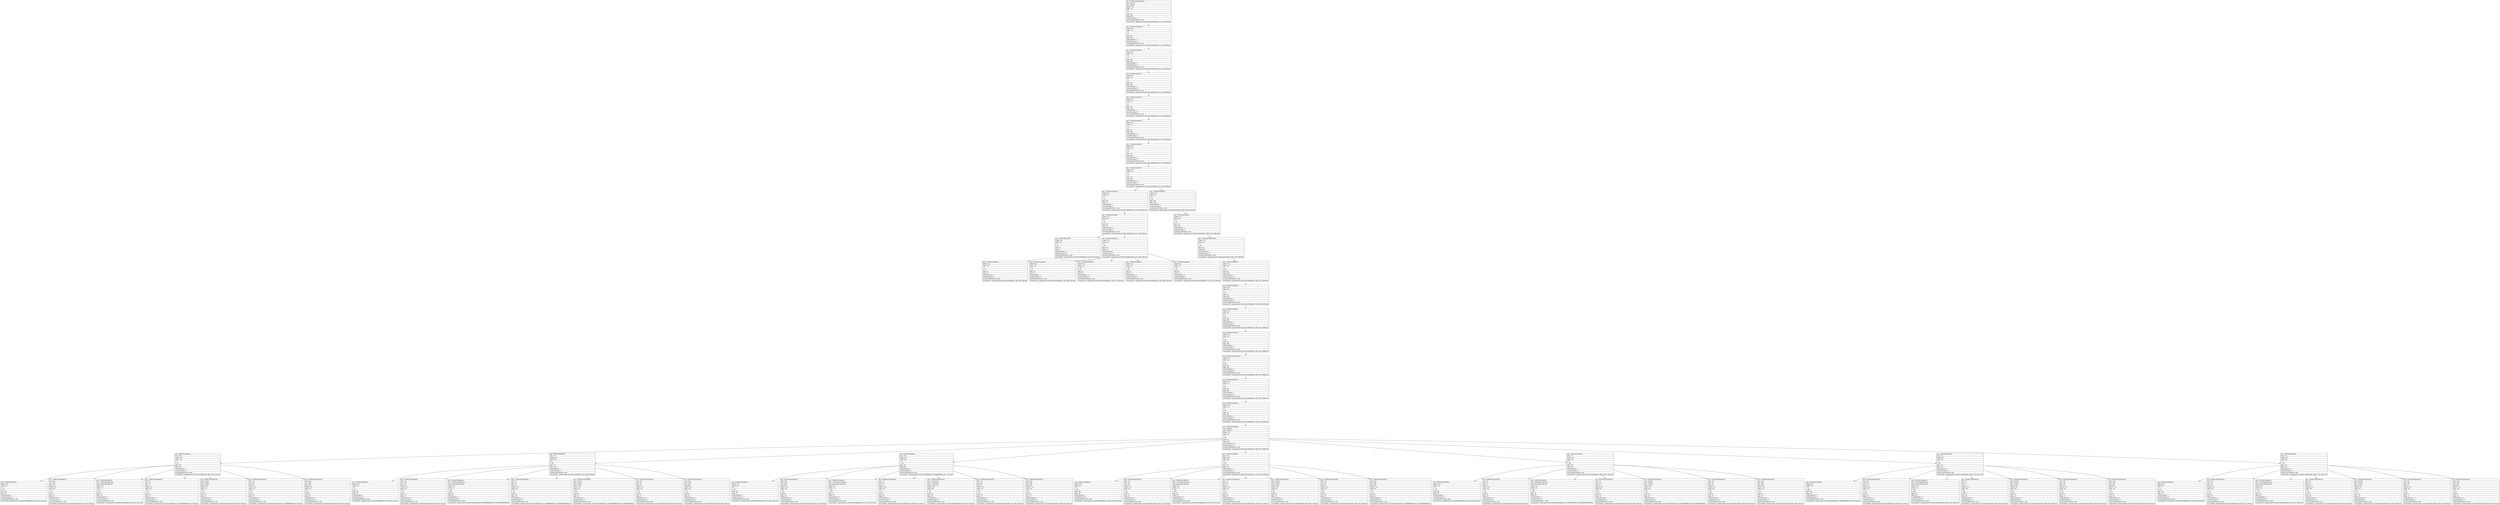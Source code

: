 digraph Layout {

	node [shape=record fontname=Arial];

	0	[label="{type = XCUIElementTypeApplication\l|name = My tasks\l|label = My tasks\l|enabled = true\l|visible = true\l|x = 0\l|y = 0\l|width = 414\l|height = 896\l|numberOfChildren = 2\l|eventGeneratedOnElement = false \l|screenshotPath = outputs/android-to-ios/myTask-edit/S0/pngs/0.0_0.0_1242.0_2688.0.png\l}"]
	1	[label="{type = XCUIElementTypeWindow\l|enabled = true\l|visible = true\l|x = 0\l|y = 0\l|width = 414\l|height = 896\l|numberOfChildren = 1\l|numInParentLayout = 0\l|eventGeneratedOnElement = false \l|screenshotPath = outputs/android-to-ios/myTask-edit/S0/pngs/0.0_0.0_1242.0_2688.0.png\l}"]
	2	[label="{type = XCUIElementTypeOther\l|enabled = true\l|visible = true\l|x = 0\l|y = 0\l|width = 414\l|height = 896\l|numberOfChildren = 1\l|numInParentLayout = 0\l|eventGeneratedOnElement = false \l|screenshotPath = outputs/android-to-ios/myTask-edit/S0/pngs/0.0_0.0_1242.0_2688.0.png\l}"]
	3	[label="{type = XCUIElementTypeOther\l|enabled = true\l|visible = true\l|x = 0\l|y = 0\l|width = 414\l|height = 896\l|numberOfChildren = 1\l|numInParentLayout = 0\l|eventGeneratedOnElement = false \l|screenshotPath = outputs/android-to-ios/myTask-edit/S0/pngs/0.0_0.0_1242.0_2688.0.png\l}"]
	4	[label="{type = XCUIElementTypeOther\l|enabled = true\l|visible = true\l|x = 0\l|y = 0\l|width = 414\l|height = 896\l|numberOfChildren = 1\l|numInParentLayout = 0\l|eventGeneratedOnElement = false \l|screenshotPath = outputs/android-to-ios/myTask-edit/S0/pngs/0.0_0.0_1242.0_2688.0.png\l}"]
	5	[label="{type = XCUIElementTypeOther\l|enabled = true\l|visible = true\l|x = 0\l|y = 0\l|width = 414\l|height = 896\l|numberOfChildren = 1\l|numInParentLayout = 0\l|eventGeneratedOnElement = false \l|screenshotPath = outputs/android-to-ios/myTask-edit/S0/pngs/0.0_0.0_1242.0_2688.0.png\l}"]
	6	[label="{type = XCUIElementTypeOther\l|enabled = true\l|visible = true\l|x = 0\l|y = 0\l|width = 414\l|height = 896\l|numberOfChildren = 1\l|numInParentLayout = 0\l|eventGeneratedOnElement = false \l|screenshotPath = outputs/android-to-ios/myTask-edit/S0/pngs/0.0_0.0_1242.0_2688.0.png\l}"]
	7	[label="{type = XCUIElementTypeOther\l|enabled = true\l|visible = true\l|x = 0\l|y = 0\l|width = 414\l|height = 896\l|numberOfChildren = 3\l|numInParentLayout = 0\l|eventGeneratedOnElement = false \l|screenshotPath = outputs/android-to-ios/myTask-edit/S0/pngs/0.0_0.0_1242.0_2688.0.png\l}"]
	8	[label="{type = XCUIElementTypeOther\l|enabled = true\l|visible = true\l|x = 0\l|y = 44\l|width = 414\l|height = 52\l|numberOfChildren = 1\l|numInParentLayout = 1\l|eventGeneratedOnElement = false \l|screenshotPath = outputs/android-to-ios/myTask-edit/S0/pngs/0.0_132.0_1242.0_288.0.png\l}"]
	9	[label="{type = XCUIElementTypeOther\l|enabled = true\l|visible = true\l|x = 0\l|y = 96\l|width = 414\l|height = 800\l|numberOfChildren = 1\l|numInParentLayout = 2\l|eventGeneratedOnElement = false \l|screenshotPath = outputs/android-to-ios/myTask-edit/S0/pngs/0.0_288.0_1242.0_2688.0.png\l}"]
	10	[label="{type = XCUIElementTypeOther\l|enabled = true\l|visible = true\l|x = 0\l|y = 44\l|width = 414\l|height = 52\l|numberOfChildren = 2\l|numInParentLayout = 0\l|eventGeneratedOnElement = false \l|screenshotPath = outputs/android-to-ios/myTask-edit/S0/pngs/0.0_132.0_1242.0_288.0.png\l}"]
	11	[label="{type = XCUIElementTypeOther\l|enabled = true\l|visible = true\l|x = 0\l|y = 96\l|width = 414\l|height = 800\l|numberOfChildren = 1\l|numInParentLayout = 0\l|eventGeneratedOnElement = false \l|screenshotPath = outputs/android-to-ios/myTask-edit/S0/pngs/0.0_288.0_1242.0_2688.0.png\l}"]
	12	[label="{type = XCUIElementTypeOther\l|enabled = true\l|visible = true\l|x = 0\l|y = 44\l|width = 83\l|height = 2\l|numberOfChildren = 0\l|numInParentLayout = 0\l|eventGeneratedOnElement = false \l|screenshotPath = outputs/android-to-ios/myTask-edit/S0/pngs/0.0_132.0_249.0_138.0.png\l}"]
	13	[label="{type = XCUIElementTypeOther\l|enabled = true\l|visible = true\l|x = 0\l|y = 44\l|width = 414\l|height = 52\l|numberOfChildren = 5\l|numInParentLayout = 1\l|eventGeneratedOnElement = false \l|screenshotPath = outputs/android-to-ios/myTask-edit/S0/pngs/0.0_132.0_1242.0_288.0.png\l}"]
	14	[label="{type = XCUIElementTypeScrollView\l|enabled = true\l|visible = true\l|x = 0\l|y = 96\l|width = 414\l|height = 800\l|numberOfChildren = 1\l|numInParentLayout = 0\l|eventGeneratedOnElement = false \l|screenshotPath = outputs/android-to-ios/myTask-edit/S0/pngs/0.0_288.0_1242.0_2688.0.png\l}"]
	15	[label="{type = XCUIElementTypeButton\l|enabled = true\l|visible = true\l|x = 0\l|y = 44\l|width = 83\l|height = 52\l|numberOfChildren = 0\l|numInParentLayout = 0\l|eventGeneratedOnElement = false \l|screenshotPath = outputs/android-to-ios/myTask-edit/S0/pngs/0.0_132.0_249.0_288.0.png\l}"]
	16	[label="{type = XCUIElementTypeButton\l|enabled = true\l|visible = true\l|x = 82\l|y = 44\l|width = 84\l|height = 52\l|numberOfChildren = 0\l|numInParentLayout = 1\l|eventGeneratedOnElement = false \l|screenshotPath = outputs/android-to-ios/myTask-edit/S0/pngs/246.0_132.0_498.0_288.0.png\l}"]
	17	[label="{type = XCUIElementTypeButton\l|enabled = true\l|visible = true\l|x = 165\l|y = 44\l|width = 84\l|height = 52\l|numberOfChildren = 0\l|numInParentLayout = 2\l|eventGeneratedOnElement = false \l|screenshotPath = outputs/android-to-ios/myTask-edit/S0/pngs/495.0_132.0_747.0_288.0.png\l}"]
	18	[label="{type = XCUIElementTypeButton\l|enabled = true\l|visible = true\l|x = 248\l|y = 44\l|width = 84\l|height = 52\l|numberOfChildren = 0\l|numInParentLayout = 3\l|eventGeneratedOnElement = false \l|screenshotPath = outputs/android-to-ios/myTask-edit/S0/pngs/744.0_132.0_996.0_288.0.png\l}"]
	19	[label="{type = XCUIElementTypeButton\l|enabled = true\l|visible = true\l|x = 331\l|y = 44\l|width = 83\l|height = 52\l|numberOfChildren = 0\l|numInParentLayout = 4\l|eventGeneratedOnElement = false \l|screenshotPath = outputs/android-to-ios/myTask-edit/S0/pngs/993.0_132.0_1242.0_288.0.png\l}"]
	20	[label="{type = XCUIElementTypeOther\l|enabled = true\l|visible = true\l|x = 0\l|y = 96\l|width = 414\l|height = 800\l|numberOfChildren = 1\l|numInParentLayout = 0\l|eventGeneratedOnElement = false \l|screenshotPath = outputs/android-to-ios/myTask-edit/S0/pngs/0.0_288.0_1242.0_2688.0.png\l}"]
	21	[label="{type = XCUIElementTypeOther\l|enabled = true\l|visible = true\l|x = 0\l|y = 96\l|width = 414\l|height = 800\l|numberOfChildren = 1\l|numInParentLayout = 0\l|eventGeneratedOnElement = false \l|screenshotPath = outputs/android-to-ios/myTask-edit/S0/pngs/0.0_288.0_1242.0_2688.0.png\l}"]
	22	[label="{type = XCUIElementTypeOther\l|enabled = true\l|visible = true\l|x = 0\l|y = 96\l|width = 414\l|height = 800\l|numberOfChildren = 1\l|numInParentLayout = 0\l|eventGeneratedOnElement = false \l|screenshotPath = outputs/android-to-ios/myTask-edit/S0/pngs/0.0_288.0_1242.0_2688.0.png\l}"]
	23	[label="{type = XCUIElementTypeOther\l|enabled = true\l|visible = true\l|x = 0\l|y = 96\l|width = 414\l|height = 800\l|numberOfChildren = 1\l|numInParentLayout = 0\l|eventGeneratedOnElement = false \l|screenshotPath = outputs/android-to-ios/myTask-edit/S0/pngs/0.0_288.0_1242.0_2688.0.png\l}"]
	24	[label="{type = XCUIElementTypeScrollView\l|enabled = true\l|visible = true\l|x = 0\l|y = 96\l|width = 414\l|height = 800\l|numberOfChildren = 1\l|numInParentLayout = 0\l|eventGeneratedOnElement = false \l|screenshotPath = outputs/android-to-ios/myTask-edit/S0/pngs/0.0_288.0_1242.0_2688.0.png\l}"]
	25	[label="{type = XCUIElementTypeOther\l|enabled = true\l|visible = true\l|x = 0\l|y = 96\l|width = 414\l|height = 800\l|numberOfChildren = 1\l|numInParentLayout = 0\l|eventGeneratedOnElement = false \l|screenshotPath = outputs/android-to-ios/myTask-edit/S0/pngs/0.0_288.0_1242.0_2688.0.png\l}"]
	26	[label="{type = XCUIElementTypeOther\l|enabled = true\l|visible = true\l|x = 0\l|y = 96\l|width = 414\l|height = 800\l|numberOfChildren = 2\l|numInParentLayout = 0\l|eventGeneratedOnElement = false \l|screenshotPath = outputs/android-to-ios/myTask-edit/S0/pngs/0.0_288.0_1242.0_2688.0.png\l}"]
	27	[label="{type = XCUIElementTypeTable\l|name = Empty list\l|label = Empty list\l|enabled = true\l|visible = true\l|x = 0\l|y = 96\l|width = 414\l|height = 766\l|numberOfChildren = 56\l|numInParentLayout = 0\l|eventGeneratedOnElement = false \l|screenshotPath = outputs/android-to-ios/myTask-edit/S0/pngs/0.0_288.0_1242.0_2586.0.png\l}"]
	28	[label="{type = XCUIElementTypeOther\l|name = Mon\l|enabled = true\l|visible = true\l|x = 0\l|y = 96\l|width = 414\l|height = 109\l|numberOfChildren = 7\l|numInParentLayout = 0\l|eventGeneratedOnElement = false \l|screenshotPath = outputs/android-to-ios/myTask-edit/S0/pngs/0.0_288.0_1242.0_615.0.png\l}"]
	29	[label="{type = XCUIElementTypeOther\l|name = Tue\l|enabled = true\l|visible = true\l|x = 0\l|y = 205\l|width = 414\l|height = 109\l|numberOfChildren = 7\l|numInParentLayout = 1\l|eventGeneratedOnElement = false \l|screenshotPath = outputs/android-to-ios/myTask-edit/S0/pngs/0.0_615.0_1242.0_942.0.png\l}"]
	30	[label="{type = XCUIElementTypeOther\l|name = Wed\l|enabled = true\l|visible = true\l|x = 0\l|y = 314\l|width = 414\l|height = 110\l|numberOfChildren = 7\l|numInParentLayout = 2\l|eventGeneratedOnElement = false \l|screenshotPath = outputs/android-to-ios/myTask-edit/S0/pngs/0.0_941.9999999999999_1242.0_1272.0.png\l}"]
	31	[label="{type = XCUIElementTypeOther\l|name = Thu\l|enabled = true\l|visible = true\l|x = 0\l|y = 424\l|width = 414\l|height = 109\l|numberOfChildren = 7\l|numInParentLayout = 3\l|eventGeneratedOnElement = false \l|screenshotPath = outputs/android-to-ios/myTask-edit/S0/pngs/0.0_1272.0_1242.0_1599.0.png\l}"]
	32	[label="{type = XCUIElementTypeOther\l|name = Fri\l|enabled = true\l|visible = true\l|x = 0\l|y = 533\l|width = 414\l|height = 110\l|numberOfChildren = 7\l|numInParentLayout = 4\l|eventGeneratedOnElement = false \l|screenshotPath = outputs/android-to-ios/myTask-edit/S0/pngs/0.0_1599.0_1242.0_1929.0.png\l}"]
	33	[label="{type = XCUIElementTypeOther\l|name = Sat\l|enabled = true\l|visible = true\l|x = 0\l|y = 643\l|width = 414\l|height = 109\l|numberOfChildren = 7\l|numInParentLayout = 5\l|eventGeneratedOnElement = false \l|screenshotPath = outputs/android-to-ios/myTask-edit/S0/pngs/0.0_1929.0_1242.0_2256.0.png\l}"]
	34	[label="{type = XCUIElementTypeOther\l|name = Sun\l|enabled = true\l|visible = true\l|x = 0\l|y = 752\l|width = 414\l|height = 109\l|numberOfChildren = 7\l|numInParentLayout = 6\l|eventGeneratedOnElement = false \l|screenshotPath = outputs/android-to-ios/myTask-edit/S0/pngs/0.0_2256.0_1242.0_2583.0.png\l}"]
	35	[label="{type = XCUIElementTypeButton\l|enabled = true\l|visible = true\l|x = 8\l|y = 106\l|width = 398\l|height = 98\l|numberOfChildren = 1\l|numInParentLayout = 0\l|eventGeneratedOnElement = false \l|screenshotPath = outputs/android-to-ios/myTask-edit/S0/pngs/24.0_318.0_1218.0_612.0.png\l}"]
	36	[label="{type = XCUIElementTypeStaticText\l|value = Mon\l|name = Mon\l|label = Mon\l|enabled = true\l|visible = true\l|x = 13\l|y = 107\l|width = 27\l|height = 19\l|numberOfChildren = 0\l|numInParentLayout = 1\l|eventGeneratedOnElement = false \l|screenshotPath = outputs/android-to-ios/myTask-edit/S0/pngs/39.0_321.0_120.0_378.0.png\l}"]
	37	[label="{type = XCUIElementTypeButton\l|name = add task light single scale\l|label = add task light single scale\l|enabled = true\l|visible = true\l|x = 330\l|y = 121\l|width = 69\l|height = 68\l|numberOfChildren = 0\l|numInParentLayout = 2\l|eventGeneratedOnElement = false \l|screenshotPath = outputs/android-to-ios/myTask-edit/S0/pngs/990.0_363.0_1197.0_567.0.png\l}"]
	38	[label="{type = XCUIElementTypeStaticText\l|value = 12\l|name = 12\l|label = 12\l|enabled = true\l|visible = true\l|x = 24\l|y = 137\l|width = 27\l|height = 38\l|numberOfChildren = 0\l|numInParentLayout = 3\l|eventGeneratedOnElement = false \l|screenshotPath = outputs/android-to-ios/myTask-edit/S0/pngs/72.0_411.00000000000006_153.0_525.0.png\l}"]
	39	[label="{type = XCUIElementTypeStaticText\l|value = No tasks\l|name = No tasks\l|label = No tasks\l|enabled = true\l|visible = true\l|x = 86\l|y = 135\l|width = 237\l|height = 21\l|numberOfChildren = 0\l|numInParentLayout = 4\l|eventGeneratedOnElement = false \l|screenshotPath = outputs/android-to-ios/myTask-edit/S0/pngs/258.0_405.0_969.0_468.0.png\l}"]
	40	[label="{type = XCUIElementTypeStaticText\l|value = 0/0\l|name = 0/0\l|label = 0/0\l|enabled = true\l|visible = true\l|x = 86\l|y = 158\l|width = 32\l|height = 17\l|numberOfChildren = 0\l|numInParentLayout = 5\l|eventGeneratedOnElement = false \l|screenshotPath = outputs/android-to-ios/myTask-edit/S0/pngs/258.0_474.00000000000006_354.0_525.0.png\l}"]
	41	[label="{type = XCUIElementTypeStaticText\l|value = April\l|name = April\l|label = April\l|enabled = true\l|visible = true\l|x = 12\l|y = 185\l|width = 50\l|height = 16\l|numberOfChildren = 0\l|numInParentLayout = 6\l|eventGeneratedOnElement = false \l|screenshotPath = outputs/android-to-ios/myTask-edit/S0/pngs/36.0_555.0_186.0_603.0.png\l}"]
	42	[label="{type = XCUIElementTypeButton\l|enabled = true\l|visible = true\l|x = 8\l|y = 215\l|width = 398\l|height = 98\l|numberOfChildren = 1\l|numInParentLayout = 0\l|eventGeneratedOnElement = false \l|screenshotPath = outputs/android-to-ios/myTask-edit/S0/pngs/24.0_645.0_1218.0_939.0.png\l}"]
	43	[label="{type = XCUIElementTypeStaticText\l|value = Tue\l|name = Tue\l|label = Tue\l|enabled = true\l|visible = true\l|x = 13\l|y = 217\l|width = 23\l|height = 19\l|numberOfChildren = 0\l|numInParentLayout = 1\l|eventGeneratedOnElement = false \l|screenshotPath = outputs/android-to-ios/myTask-edit/S0/pngs/39.0_651.0_108.0_708.0.png\l}"]
	44	[label="{type = XCUIElementTypeButton\l|name = add task light single scale\l|label = add task light single scale\l|enabled = true\l|visible = true\l|x = 330\l|y = 230\l|width = 69\l|height = 68\l|numberOfChildren = 0\l|numInParentLayout = 2\l|eventGeneratedOnElement = false \l|screenshotPath = outputs/android-to-ios/myTask-edit/S0/pngs/990.0_689.9999999999999_1197.0_893.9999999999999.png\l}"]
	45	[label="{type = XCUIElementTypeStaticText\l|value = 13\l|name = 13\l|label = 13\l|enabled = true\l|visible = true\l|x = 24\l|y = 246\l|width = 26\l|height = 38\l|numberOfChildren = 0\l|numInParentLayout = 3\l|eventGeneratedOnElement = false \l|screenshotPath = outputs/android-to-ios/myTask-edit/S0/pngs/72.0_738.0000000000001_150.0_852.0000000000001.png\l}"]
	46	[label="{type = XCUIElementTypeStaticText\l|value = No tasks\l|name = No tasks\l|label = No tasks\l|enabled = true\l|visible = true\l|x = 86\l|y = 244\l|width = 237\l|height = 22\l|numberOfChildren = 0\l|numInParentLayout = 4\l|eventGeneratedOnElement = false \l|screenshotPath = outputs/android-to-ios/myTask-edit/S0/pngs/258.0_731.9999999999999_969.0_797.9999999999999.png\l}"]
	47	[label="{type = XCUIElementTypeStaticText\l|value = 0/0\l|name = 0/0\l|label = 0/0\l|enabled = true\l|visible = true\l|x = 86\l|y = 268\l|width = 32\l|height = 17\l|numberOfChildren = 0\l|numInParentLayout = 5\l|eventGeneratedOnElement = false \l|screenshotPath = outputs/android-to-ios/myTask-edit/S0/pngs/258.0_804.0_354.0_855.0.png\l}"]
	48	[label="{type = XCUIElementTypeStaticText\l|value = April\l|name = April\l|label = April\l|enabled = true\l|visible = true\l|x = 12\l|y = 294\l|width = 50\l|height = 16\l|numberOfChildren = 0\l|numInParentLayout = 6\l|eventGeneratedOnElement = false \l|screenshotPath = outputs/android-to-ios/myTask-edit/S0/pngs/36.0_882.0_186.0_930.0.png\l}"]
	49	[label="{type = XCUIElementTypeButton\l|enabled = true\l|visible = true\l|x = 8\l|y = 324\l|width = 398\l|height = 99\l|numberOfChildren = 1\l|numInParentLayout = 0\l|eventGeneratedOnElement = false \l|screenshotPath = outputs/android-to-ios/myTask-edit/S0/pngs/24.0_972.0_1218.0_1269.0.png\l}"]
	50	[label="{type = XCUIElementTypeStaticText\l|value = Wed\l|name = Wed\l|label = Wed\l|enabled = true\l|visible = true\l|x = 13\l|y = 326\l|width = 28\l|height = 19\l|numberOfChildren = 0\l|numInParentLayout = 1\l|eventGeneratedOnElement = false \l|screenshotPath = outputs/android-to-ios/myTask-edit/S0/pngs/39.0_978.0_123.0_1035.0.png\l}"]
	51	[label="{type = XCUIElementTypeButton\l|name = add task green single scale\l|label = add task green single scale\l|enabled = true\l|visible = true\l|x = 330\l|y = 339\l|width = 69\l|height = 69\l|numberOfChildren = 0\l|numInParentLayout = 2\l|eventGeneratedOnElement = false \l|screenshotPath = outputs/android-to-ios/myTask-edit/S0/pngs/990.0_1017.0_1197.0_1224.0.png\l}"]
	52	[label="{type = XCUIElementTypeStaticText\l|value = 14\l|name = 14\l|label = 14\l|enabled = true\l|visible = true\l|x = 23\l|y = 356\l|width = 28\l|height = 38\l|numberOfChildren = 0\l|numInParentLayout = 3\l|eventGeneratedOnElement = false \l|screenshotPath = outputs/android-to-ios/myTask-edit/S0/pngs/69.0_1068.0_153.0_1182.0.png\l}"]
	53	[label="{type = XCUIElementTypeStaticText\l|value = 1 undone task\l|name = 1 undone task\l|label = 1 undone task\l|enabled = true\l|visible = true\l|x = 86\l|y = 353\l|width = 237\l|height = 22\l|numberOfChildren = 0\l|numInParentLayout = 4\l|eventGeneratedOnElement = false \l|screenshotPath = outputs/android-to-ios/myTask-edit/S0/pngs/258.0_1059.0_969.0_1125.0.png\l}"]
	54	[label="{type = XCUIElementTypeStaticText\l|value = 0/1\l|name = 0/1\l|label = 0/1\l|enabled = true\l|visible = true\l|x = 86\l|y = 377\l|width = 32\l|height = 17\l|numberOfChildren = 0\l|numInParentLayout = 5\l|eventGeneratedOnElement = false \l|screenshotPath = outputs/android-to-ios/myTask-edit/S0/pngs/258.0_1131.0_354.0_1182.0.png\l}"]
	55	[label="{type = XCUIElementTypeStaticText\l|value = April\l|name = April\l|label = April\l|enabled = true\l|visible = true\l|x = 12\l|y = 403\l|width = 50\l|height = 17\l|numberOfChildren = 0\l|numInParentLayout = 6\l|eventGeneratedOnElement = false \l|screenshotPath = outputs/android-to-ios/myTask-edit/S0/pngs/36.0_1209.0_186.0_1260.0.png\l}"]
	56	[label="{type = XCUIElementTypeButton\l|enabled = true\l|visible = true\l|x = 8\l|y = 434\l|width = 398\l|height = 98\l|numberOfChildren = 1\l|numInParentLayout = 0\l|eventGeneratedOnElement = false \l|screenshotPath = outputs/android-to-ios/myTask-edit/S0/pngs/24.0_1302.0_1218.0_1596.0.png\l}"]
	57	[label="{type = XCUIElementTypeStaticText\l|value = Thu\l|name = Thu\l|label = Thu\l|enabled = true\l|visible = true\l|x = 13\l|y = 435\l|width = 24\l|height = 19\l|numberOfChildren = 0\l|numInParentLayout = 1\l|eventGeneratedOnElement = false \l|screenshotPath = outputs/android-to-ios/myTask-edit/S0/pngs/39.0_1305.0_111.0_1362.0.png\l}"]
	58	[label="{type = XCUIElementTypeButton\l|name = add task light single scale\l|label = add task light single scale\l|enabled = true\l|visible = true\l|x = 330\l|y = 449\l|width = 69\l|height = 68\l|numberOfChildren = 0\l|numInParentLayout = 2\l|eventGeneratedOnElement = false \l|screenshotPath = outputs/android-to-ios/myTask-edit/S0/pngs/990.0_1347.0_1197.0_1551.0.png\l}"]
	59	[label="{type = XCUIElementTypeStaticText\l|value = 15\l|name = 15\l|label = 15\l|enabled = true\l|visible = true\l|x = 23\l|y = 465\l|width = 28\l|height = 38\l|numberOfChildren = 0\l|numInParentLayout = 3\l|eventGeneratedOnElement = false \l|screenshotPath = outputs/android-to-ios/myTask-edit/S0/pngs/69.0_1395.0_153.0_1509.0.png\l}"]
	60	[label="{type = XCUIElementTypeStaticText\l|value = No tasks\l|name = No tasks\l|label = No tasks\l|enabled = true\l|visible = true\l|x = 86\l|y = 463\l|width = 237\l|height = 21\l|numberOfChildren = 0\l|numInParentLayout = 4\l|eventGeneratedOnElement = false \l|screenshotPath = outputs/android-to-ios/myTask-edit/S0/pngs/258.0_1389.0_969.0_1452.0.png\l}"]
	61	[label="{type = XCUIElementTypeStaticText\l|value = 0/0\l|name = 0/0\l|label = 0/0\l|enabled = true\l|visible = true\l|x = 86\l|y = 486\l|width = 32\l|height = 17\l|numberOfChildren = 0\l|numInParentLayout = 5\l|eventGeneratedOnElement = false \l|screenshotPath = outputs/android-to-ios/myTask-edit/S0/pngs/258.0_1458.0_354.0_1509.0.png\l}"]
	62	[label="{type = XCUIElementTypeStaticText\l|value = April\l|name = April\l|label = April\l|enabled = true\l|visible = true\l|x = 12\l|y = 513\l|width = 50\l|height = 16\l|numberOfChildren = 0\l|numInParentLayout = 6\l|eventGeneratedOnElement = false \l|screenshotPath = outputs/android-to-ios/myTask-edit/S0/pngs/36.0_1539.0000000000002_186.0_1587.0000000000002.png\l}"]
	63	[label="{type = XCUIElementTypeButton\l|enabled = true\l|visible = true\l|x = 8\l|y = 543\l|width = 398\l|height = 99\l|numberOfChildren = 1\l|numInParentLayout = 0\l|eventGeneratedOnElement = false \l|screenshotPath = outputs/android-to-ios/myTask-edit/S0/pngs/24.0_1629.0_1218.0_1926.0.png\l}"]
	64	[label="{type = XCUIElementTypeStaticText\l|value = Fri\l|name = Fri\l|label = Fri\l|enabled = true\l|visible = true\l|x = 13\l|y = 545\l|width = 15\l|height = 19\l|numberOfChildren = 0\l|numInParentLayout = 1\l|eventGeneratedOnElement = false \l|screenshotPath = outputs/android-to-ios/myTask-edit/S0/pngs/39.0_1635.0_84.0_1692.0.png\l}"]
	65	[label="{type = XCUIElementTypeButton\l|name = add task light single scale\l|label = add task light single scale\l|enabled = true\l|visible = true\l|x = 330\l|y = 558\l|width = 69\l|height = 69\l|numberOfChildren = 0\l|numInParentLayout = 2\l|eventGeneratedOnElement = false \l|screenshotPath = outputs/android-to-ios/myTask-edit/S0/pngs/990.0_1673.9999999999998_1197.0_1880.9999999999998.png\l}"]
	66	[label="{type = XCUIElementTypeStaticText\l|value = 16\l|name = 16\l|label = 16\l|enabled = true\l|visible = true\l|x = 23\l|y = 575\l|width = 28\l|height = 38\l|numberOfChildren = 0\l|numInParentLayout = 3\l|eventGeneratedOnElement = false \l|screenshotPath = outputs/android-to-ios/myTask-edit/S0/pngs/69.0_1725.0_153.0_1839.0.png\l}"]
	67	[label="{type = XCUIElementTypeStaticText\l|value = No tasks\l|name = No tasks\l|label = No tasks\l|enabled = true\l|visible = true\l|x = 86\l|y = 572\l|width = 237\l|height = 22\l|numberOfChildren = 0\l|numInParentLayout = 4\l|eventGeneratedOnElement = false \l|screenshotPath = outputs/android-to-ios/myTask-edit/S0/pngs/258.0_1715.9999999999998_969.0_1781.9999999999998.png\l}"]
	68	[label="{type = XCUIElementTypeStaticText\l|value = 0/0\l|name = 0/0\l|label = 0/0\l|enabled = true\l|visible = true\l|x = 86\l|y = 596\l|width = 32\l|height = 17\l|numberOfChildren = 0\l|numInParentLayout = 5\l|eventGeneratedOnElement = false \l|screenshotPath = outputs/android-to-ios/myTask-edit/S0/pngs/258.0_1788.0_354.0_1839.0.png\l}"]
	69	[label="{type = XCUIElementTypeStaticText\l|value = April\l|name = April\l|label = April\l|enabled = true\l|visible = true\l|x = 12\l|y = 622\l|width = 50\l|height = 17\l|numberOfChildren = 0\l|numInParentLayout = 6\l|eventGeneratedOnElement = false \l|screenshotPath = outputs/android-to-ios/myTask-edit/S0/pngs/36.0_1866.0_186.0_1917.0.png\l}"]
	70	[label="{type = XCUIElementTypeButton\l|enabled = true\l|visible = true\l|x = 8\l|y = 653\l|width = 398\l|height = 98\l|numberOfChildren = 1\l|numInParentLayout = 0\l|eventGeneratedOnElement = false \l|screenshotPath = outputs/android-to-ios/myTask-edit/S0/pngs/24.0_1959.0000000000002_1218.0_2253.0.png\l}"]
	71	[label="{type = XCUIElementTypeStaticText\l|value = Sat\l|name = Sat\l|label = Sat\l|enabled = true\l|visible = true\l|x = 13\l|y = 654\l|width = 21\l|height = 19\l|numberOfChildren = 0\l|numInParentLayout = 1\l|eventGeneratedOnElement = false \l|screenshotPath = outputs/android-to-ios/myTask-edit/S0/pngs/39.0_1962.0_102.0_2019.0.png\l}"]
	72	[label="{type = XCUIElementTypeButton\l|name = add task light single scale\l|label = add task light single scale\l|enabled = true\l|visible = true\l|x = 330\l|y = 668\l|width = 69\l|height = 68\l|numberOfChildren = 0\l|numInParentLayout = 2\l|eventGeneratedOnElement = false \l|screenshotPath = outputs/android-to-ios/myTask-edit/S0/pngs/990.0_2004.0_1197.0_2208.0.png\l}"]
	73	[label="{type = XCUIElementTypeStaticText\l|value = 17\l|name = 17\l|label = 17\l|enabled = true\l|visible = true\l|x = 25\l|y = 684\l|width = 25\l|height = 38\l|numberOfChildren = 0\l|numInParentLayout = 3\l|eventGeneratedOnElement = false \l|screenshotPath = outputs/android-to-ios/myTask-edit/S0/pngs/75.0_2052.0_150.0_2166.0.png\l}"]
	74	[label="{type = XCUIElementTypeStaticText\l|value = No tasks\l|name = No tasks\l|label = No tasks\l|enabled = true\l|visible = true\l|x = 86\l|y = 682\l|width = 237\l|height = 21\l|numberOfChildren = 0\l|numInParentLayout = 4\l|eventGeneratedOnElement = false \l|screenshotPath = outputs/android-to-ios/myTask-edit/S0/pngs/258.0_2046.0_969.0_2109.0.png\l}"]
	75	[label="{type = XCUIElementTypeStaticText\l|value = 0/0\l|name = 0/0\l|label = 0/0\l|enabled = true\l|visible = true\l|x = 86\l|y = 705\l|width = 32\l|height = 17\l|numberOfChildren = 0\l|numInParentLayout = 5\l|eventGeneratedOnElement = false \l|screenshotPath = outputs/android-to-ios/myTask-edit/S0/pngs/258.0_2115.0_354.0_2166.0.png\l}"]
	76	[label="{type = XCUIElementTypeStaticText\l|value = April\l|name = April\l|label = April\l|enabled = true\l|visible = true\l|x = 12\l|y = 732\l|width = 50\l|height = 16\l|numberOfChildren = 0\l|numInParentLayout = 6\l|eventGeneratedOnElement = false \l|screenshotPath = outputs/android-to-ios/myTask-edit/S0/pngs/36.0_2196.0_186.0_2244.0.png\l}"]
	77	[label="{type = XCUIElementTypeButton\l|enabled = true\l|visible = true\l|x = 8\l|y = 762\l|width = 398\l|height = 98\l|numberOfChildren = 1\l|numInParentLayout = 0\l|eventGeneratedOnElement = false \l|screenshotPath = outputs/android-to-ios/myTask-edit/S0/pngs/24.0_2286.0_1218.0_2580.0.png\l}"]
	78	[label="{type = XCUIElementTypeStaticText\l|value = Sun\l|name = Sun\l|label = Sun\l|enabled = true\l|visible = true\l|x = 13\l|y = 764\l|width = 24\l|height = 19\l|numberOfChildren = 0\l|numInParentLayout = 1\l|eventGeneratedOnElement = false \l|screenshotPath = outputs/android-to-ios/myTask-edit/S0/pngs/39.0_2292.0_111.0_2349.0.png\l}"]
	79	[label="{type = XCUIElementTypeButton\l|name = add task light single scale\l|label = add task light single scale\l|enabled = true\l|visible = true\l|x = 330\l|y = 777\l|width = 69\l|height = 68\l|numberOfChildren = 0\l|numInParentLayout = 2\l|eventGeneratedOnElement = false \l|screenshotPath = outputs/android-to-ios/myTask-edit/S0/pngs/990.0_2331.0_1197.0_2535.0.png\l}"]
	80	[label="{type = XCUIElementTypeStaticText\l|value = 18\l|name = 18\l|label = 18\l|enabled = true\l|visible = true\l|x = 23\l|y = 793\l|width = 28\l|height = 38\l|numberOfChildren = 0\l|numInParentLayout = 3\l|eventGeneratedOnElement = false \l|screenshotPath = outputs/android-to-ios/myTask-edit/S0/pngs/69.0_2379.0_153.0_2493.0.png\l}"]
	81	[label="{type = XCUIElementTypeStaticText\l|value = No tasks\l|name = No tasks\l|label = No tasks\l|enabled = true\l|visible = true\l|x = 86\l|y = 791\l|width = 237\l|height = 22\l|numberOfChildren = 0\l|numInParentLayout = 4\l|eventGeneratedOnElement = false \l|screenshotPath = outputs/android-to-ios/myTask-edit/S0/pngs/258.0_2373.0_969.0_2439.0.png\l}"]
	82	[label="{type = XCUIElementTypeStaticText\l|value = 0/0\l|name = 0/0\l|label = 0/0\l|enabled = true\l|visible = true\l|x = 86\l|y = 815\l|width = 32\l|height = 17\l|numberOfChildren = 0\l|numInParentLayout = 5\l|eventGeneratedOnElement = false \l|screenshotPath = outputs/android-to-ios/myTask-edit/S0/pngs/258.0_2445.0_354.0_2496.0.png\l}"]
	83	[label="{type = XCUIElementTypeStaticText\l|value = April\l|name = April\l|label = April\l|enabled = true\l|visible = true\l|x = 12\l|y = 841\l|width = 50\l|height = 16\l|numberOfChildren = 0\l|numInParentLayout = 6\l|eventGeneratedOnElement = false \l|screenshotPath = outputs/android-to-ios/myTask-edit/S0/pngs/36.0_2523.0_186.0_2571.0.png\l}"]


	0 -> 1
	1 -> 2
	2 -> 3
	3 -> 4
	4 -> 5
	5 -> 6
	6 -> 7
	7 -> 8
	7 -> 9
	8 -> 10
	9 -> 11
	10 -> 12
	10 -> 13
	11 -> 14
	13 -> 15
	13 -> 16
	13 -> 17
	13 -> 18
	13 -> 19
	14 -> 20
	20 -> 21
	21 -> 22
	22 -> 23
	23 -> 24
	24 -> 25
	25 -> 26
	26 -> 27
	27 -> 28
	27 -> 29
	27 -> 30
	27 -> 31
	27 -> 32
	27 -> 33
	27 -> 34
	28 -> 35
	28 -> 36
	28 -> 37
	28 -> 38
	28 -> 39
	28 -> 40
	28 -> 41
	29 -> 42
	29 -> 43
	29 -> 44
	29 -> 45
	29 -> 46
	29 -> 47
	29 -> 48
	30 -> 49
	30 -> 50
	30 -> 51
	30 -> 52
	30 -> 53
	30 -> 54
	30 -> 55
	31 -> 56
	31 -> 57
	31 -> 58
	31 -> 59
	31 -> 60
	31 -> 61
	31 -> 62
	32 -> 63
	32 -> 64
	32 -> 65
	32 -> 66
	32 -> 67
	32 -> 68
	32 -> 69
	33 -> 70
	33 -> 71
	33 -> 72
	33 -> 73
	33 -> 74
	33 -> 75
	33 -> 76
	34 -> 77
	34 -> 78
	34 -> 79
	34 -> 80
	34 -> 81
	34 -> 82
	34 -> 83


}